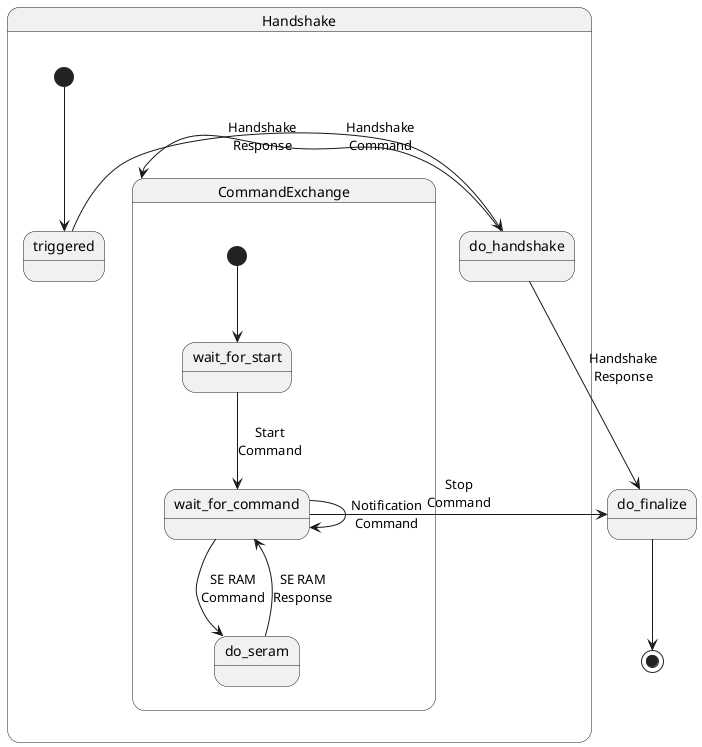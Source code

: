 @startuml
skinparam monochrome true


state Handshake {
    [*] --> triggered
    triggered -> do_handshake : Handshake\nCommand
    do_handshake -> CommandExchange : Handshake\nResponse
}

state CommandExchange {
    [*] --> wait_for_start
    wait_for_start --> wait_for_command: Start\nCommand
    wait_for_command --> do_seram: SE RAM\nCommand
    do_seram --> wait_for_command: SE RAM\nResponse
    wait_for_command --> wait_for_command: Notification\nCommand
'    wait_for_command --> do_redirect: Redirect\nCommand
'    do_redirect --> wait_for_command: End of\nRedirect
}

do_handshake -> do_finalize : Handshake\nResponse
wait_for_command -> do_finalize: Stop\nCommand
do_finalize --> [*]

@enduml